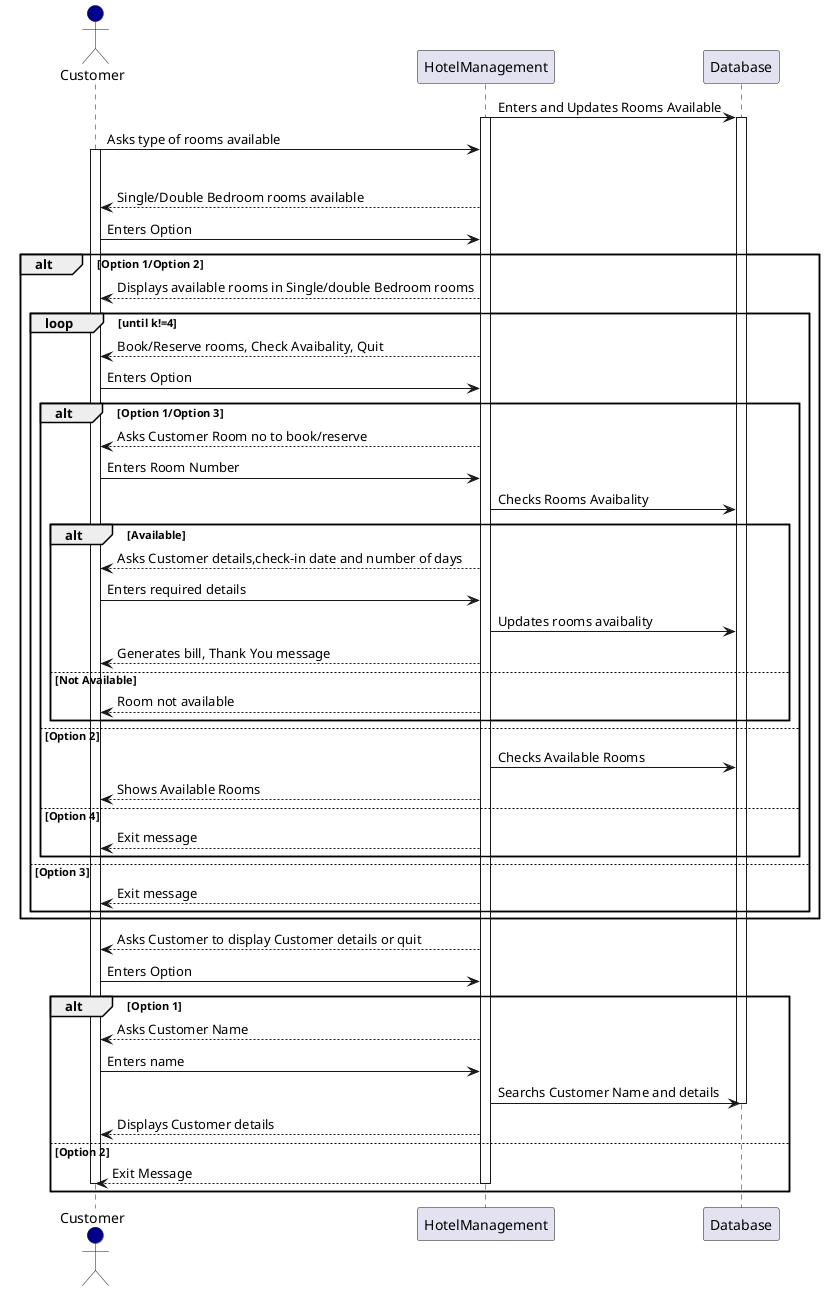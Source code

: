 @startuml Hotel
actor Customer #DarkBlue
HotelManagement -> Database : Enters and Updates Rooms Available
activate HotelManagement
activate Database
Customer -> HotelManagement : Asks type of rooms available
activate Customer
loop until n!=3
    HotelManagement --> Customer : Single/Double Bedroom rooms available
    Customer -> HotelManagement : Enters Option
    alt Option 1/Option 2
        HotelManagement --> Customer : Displays available rooms in Single/double Bedroom rooms
        loop until k!=4
            HotelManagement --> Customer : Book/Reserve rooms, Check Avaibality, Quit
            Customer -> HotelManagement : Enters Option
            alt Option 1/Option 3
                HotelManagement --> Customer : Asks Customer Room no to book/reserve
                Customer -> HotelManagement : Enters Room Number
                HotelManagement -> Database : Checks Rooms Avaibality
                alt Available
                    HotelManagement --> Customer : Asks Customer details,check-in date and number of days
                    Customer -> HotelManagement : Enters required details
                    HotelManagement -> Database : Updates rooms avaibality
                    HotelManagement --> Customer : Generates bill, Thank You message
                else Not Available
                    HotelManagement --> Customer : Room not available
                end
            else Option 2
                HotelManagement -> Database : Checks Available Rooms
                HotelManagement --> Customer : Shows Available Rooms
            else Option 4
                HotelManagement --> Customer : Exit message
        end loop
    else Option 3
        HotelManagement --> Customer : Exit message
    end
end loop
HotelManagement --> Customer : Asks Customer to display Customer details or quit
Customer -> HotelManagement : Enters Option
alt Option 1 
    HotelManagement --> Customer : Asks Customer Name
    Customer -> HotelManagement : Enters name
    HotelManagement -> Database : Searchs Customer Name and details
    deactivate Database
    HotelManagement --> Customer : Displays Customer details
else Option 2
    HotelManagement --> Customer : Exit Message
    deactivate HotelManagement
    deactivate Customer
end
@enduml